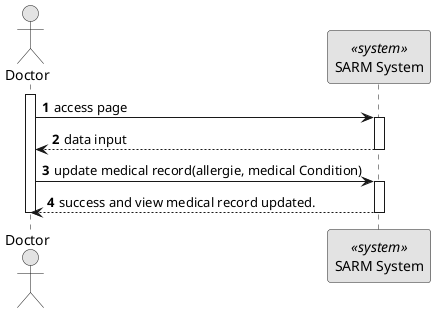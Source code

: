 @startuml 5.1.1
skinparam monochrome true
skinparam packageStyle rectangle
skinparam shadowing false

autonumber

actor "Doctor" as AD
participant "SARM System" as SYS <<system>>

activate AD
AD -> SYS: access page
activate SYS
SYS --> AD : data input
deactivate SYS
AD -> SYS : update medical record(allergie, medical Condition)
activate SYS
SYS --> AD : success and view medical record updated.

deactivate SYS

deactivate AD



@enduml